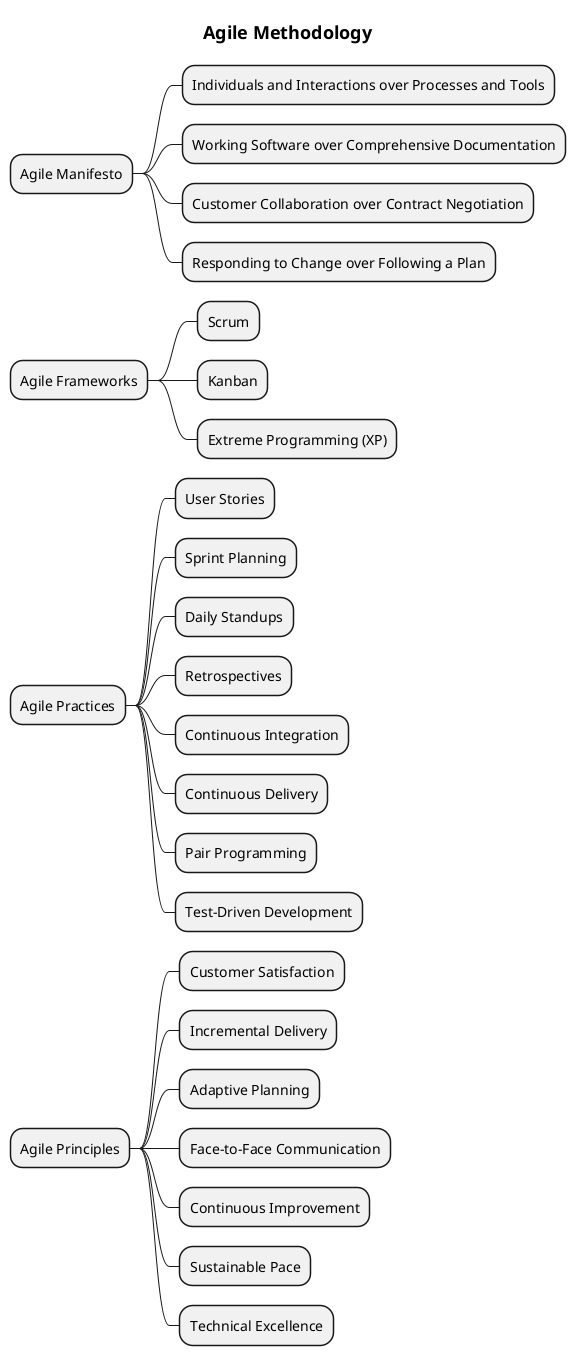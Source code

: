 @startmindmap

title = Agile Methodology

* Agile Manifesto
** Individuals and Interactions over Processes and Tools
** Working Software over Comprehensive Documentation
** Customer Collaboration over Contract Negotiation
** Responding to Change over Following a Plan
* Agile Frameworks
** Scrum
** Kanban
** Extreme Programming (XP)
* Agile Practices
** User Stories
** Sprint Planning
** Daily Standups
** Retrospectives
** Continuous Integration
** Continuous Delivery
** Pair Programming
** Test-Driven Development
* Agile Principles
** Customer Satisfaction
** Incremental Delivery
** Adaptive Planning
** Face-to-Face Communication
** Continuous Improvement
** Sustainable Pace
** Technical Excellence

@endmindmap
